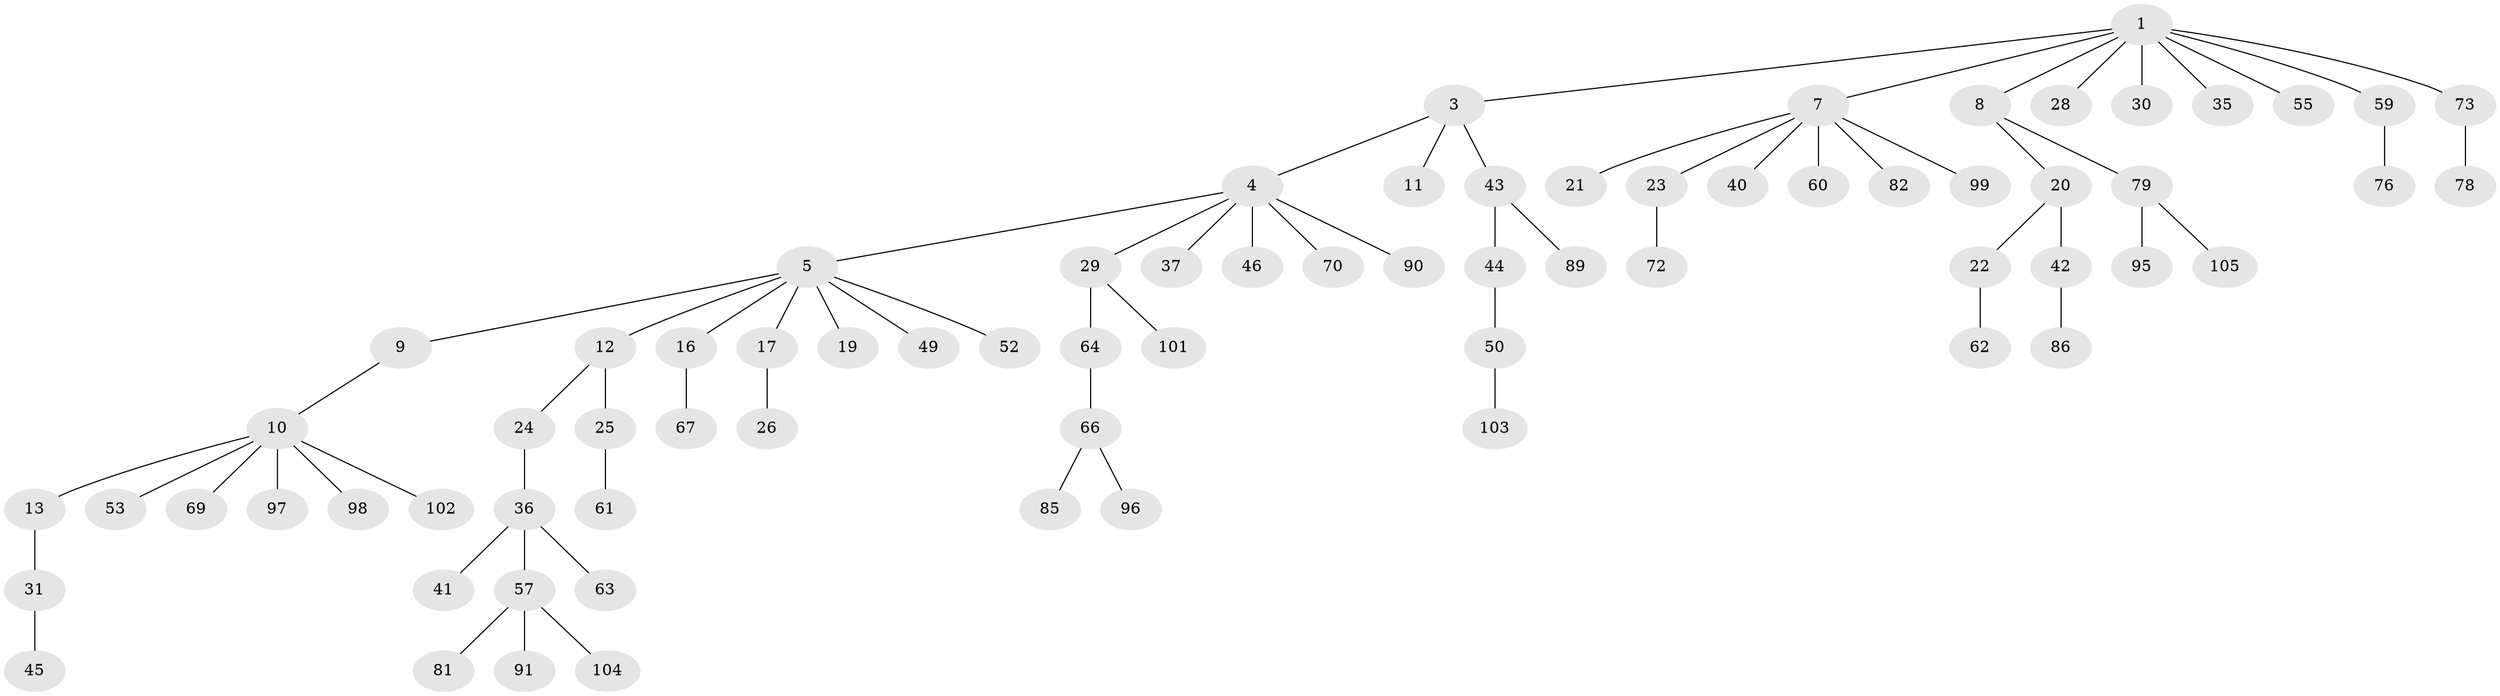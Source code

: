 // original degree distribution, {4: 0.05555555555555555, 7: 0.018518518518518517, 5: 0.018518518518518517, 8: 0.009259259259259259, 2: 0.26851851851851855, 3: 0.14814814814814814, 1: 0.48148148148148145}
// Generated by graph-tools (version 1.1) at 2025/42/03/06/25 10:42:03]
// undirected, 73 vertices, 72 edges
graph export_dot {
graph [start="1"]
  node [color=gray90,style=filled];
  1 [super="+2"];
  3 [super="+27"];
  4 [super="+34"];
  5 [super="+6"];
  7 [super="+18"];
  8;
  9 [super="+15"];
  10 [super="+74"];
  11;
  12 [super="+14"];
  13 [super="+51"];
  16;
  17;
  19;
  20 [super="+33"];
  21 [super="+68"];
  22;
  23 [super="+75"];
  24;
  25 [super="+58"];
  26 [super="+39"];
  28;
  29 [super="+38"];
  30;
  31 [super="+32"];
  35;
  36 [super="+47"];
  37;
  40;
  41 [super="+48"];
  42 [super="+88"];
  43;
  44;
  45 [super="+106"];
  46 [super="+56"];
  49 [super="+84"];
  50 [super="+80"];
  52 [super="+54"];
  53;
  55 [super="+93"];
  57 [super="+71"];
  59 [super="+65"];
  60;
  61 [super="+87"];
  62 [super="+107"];
  63;
  64 [super="+92"];
  66 [super="+77"];
  67 [super="+100"];
  69;
  70;
  72;
  73;
  76;
  78;
  79 [super="+83"];
  81;
  82 [super="+94"];
  85;
  86;
  89;
  90;
  91;
  95;
  96;
  97;
  98;
  99;
  101;
  102;
  103 [super="+108"];
  104;
  105;
  1 -- 7;
  1 -- 35;
  1 -- 55;
  1 -- 3;
  1 -- 8;
  1 -- 73;
  1 -- 59;
  1 -- 28;
  1 -- 30;
  3 -- 4;
  3 -- 11;
  3 -- 43;
  4 -- 5;
  4 -- 29;
  4 -- 37;
  4 -- 46;
  4 -- 90;
  4 -- 70;
  5 -- 9;
  5 -- 12;
  5 -- 16;
  5 -- 19;
  5 -- 49;
  5 -- 52;
  5 -- 17;
  7 -- 40;
  7 -- 99;
  7 -- 82;
  7 -- 23;
  7 -- 21;
  7 -- 60;
  8 -- 20;
  8 -- 79;
  9 -- 10;
  10 -- 13;
  10 -- 53;
  10 -- 69;
  10 -- 97;
  10 -- 102;
  10 -- 98;
  12 -- 24;
  12 -- 25;
  13 -- 31;
  16 -- 67;
  17 -- 26;
  20 -- 22;
  20 -- 42;
  22 -- 62;
  23 -- 72;
  24 -- 36;
  25 -- 61;
  29 -- 64;
  29 -- 101;
  31 -- 45;
  36 -- 41;
  36 -- 57;
  36 -- 63;
  42 -- 86;
  43 -- 44;
  43 -- 89;
  44 -- 50;
  50 -- 103;
  57 -- 104;
  57 -- 81;
  57 -- 91;
  59 -- 76;
  64 -- 66;
  66 -- 96;
  66 -- 85;
  73 -- 78;
  79 -- 105;
  79 -- 95;
}
